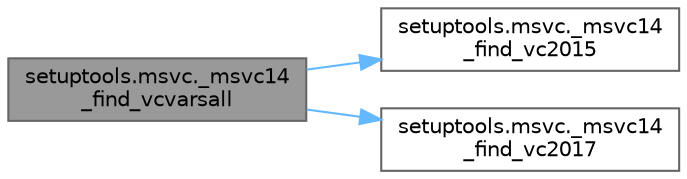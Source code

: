 digraph "setuptools.msvc._msvc14_find_vcvarsall"
{
 // LATEX_PDF_SIZE
  bgcolor="transparent";
  edge [fontname=Helvetica,fontsize=10,labelfontname=Helvetica,labelfontsize=10];
  node [fontname=Helvetica,fontsize=10,shape=box,height=0.2,width=0.4];
  rankdir="LR";
  Node1 [id="Node000001",label="setuptools.msvc._msvc14\l_find_vcvarsall",height=0.2,width=0.4,color="gray40", fillcolor="grey60", style="filled", fontcolor="black",tooltip=" "];
  Node1 -> Node2 [id="edge1_Node000001_Node000002",color="steelblue1",style="solid",tooltip=" "];
  Node2 [id="Node000002",label="setuptools.msvc._msvc14\l_find_vc2015",height=0.2,width=0.4,color="grey40", fillcolor="white", style="filled",URL="$namespacesetuptools_1_1msvc.html#a7a74b6c5235229e62e2588e8fff710b2",tooltip=" "];
  Node1 -> Node3 [id="edge2_Node000001_Node000003",color="steelblue1",style="solid",tooltip=" "];
  Node3 [id="Node000003",label="setuptools.msvc._msvc14\l_find_vc2017",height=0.2,width=0.4,color="grey40", fillcolor="white", style="filled",URL="$namespacesetuptools_1_1msvc.html#ac95c6cc2b6cd402a43063f3284e2873c",tooltip=" "];
}
